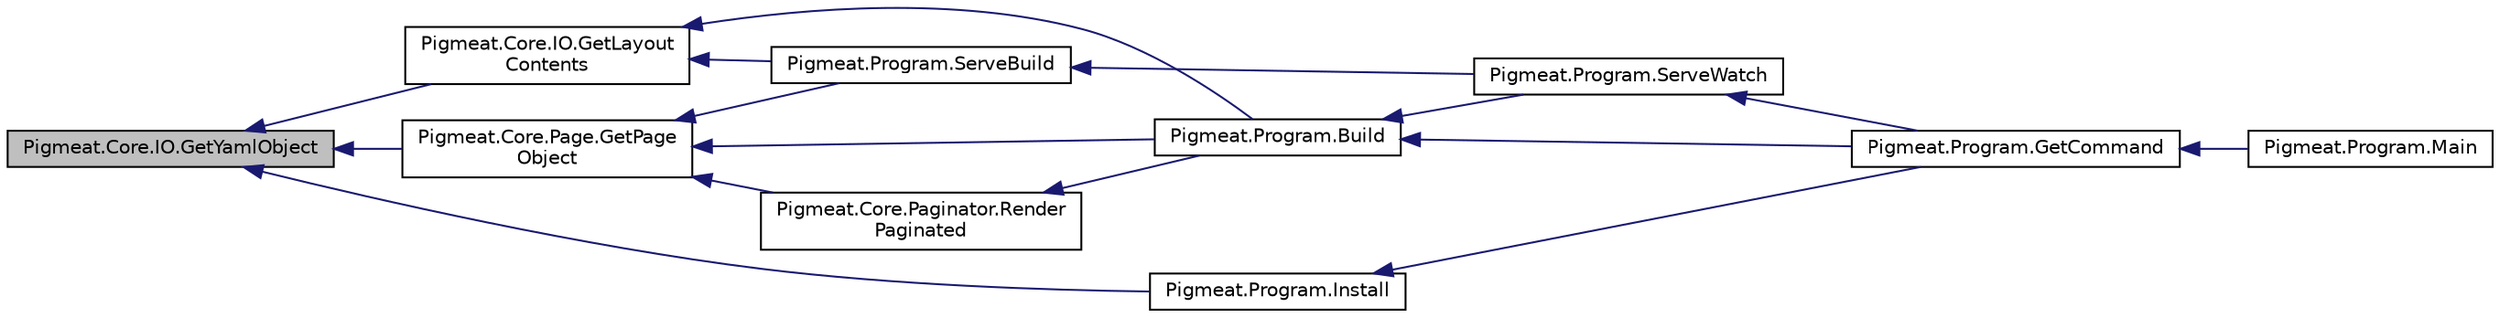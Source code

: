 digraph "Pigmeat.Core.IO.GetYamlObject"
{
  edge [fontname="Helvetica",fontsize="10",labelfontname="Helvetica",labelfontsize="10"];
  node [fontname="Helvetica",fontsize="10",shape=record];
  rankdir="LR";
  Node78 [label="Pigmeat.Core.IO.GetYamlObject",height=0.2,width=0.4,color="black", fillcolor="grey75", style="filled", fontcolor="black"];
  Node78 -> Node79 [dir="back",color="midnightblue",fontsize="10",style="solid",fontname="Helvetica"];
  Node79 [label="Pigmeat.Core.IO.GetLayout\lContents",height=0.2,width=0.4,color="black", fillcolor="white", style="filled",URL="$class_pigmeat_1_1_core_1_1_i_o.html#ae9cd73892daa23bdf19c9a229fe62b7b",tooltip="Get the contents of Layouts recursively "];
  Node79 -> Node80 [dir="back",color="midnightblue",fontsize="10",style="solid",fontname="Helvetica"];
  Node80 [label="Pigmeat.Program.Build",height=0.2,width=0.4,color="black", fillcolor="white", style="filled",URL="$class_pigmeat_1_1_program.html#a878beaee804aea5645618e59b1a6d250",tooltip="The standard Pigmeat build process "];
  Node80 -> Node81 [dir="back",color="midnightblue",fontsize="10",style="solid",fontname="Helvetica"];
  Node81 [label="Pigmeat.Program.GetCommand",height=0.2,width=0.4,color="black", fillcolor="white", style="filled",URL="$class_pigmeat_1_1_program.html#a813269f3c9466bddfa561c72eb56de4f",tooltip="Perform actions specified by command calls "];
  Node81 -> Node82 [dir="back",color="midnightblue",fontsize="10",style="solid",fontname="Helvetica"];
  Node82 [label="Pigmeat.Program.Main",height=0.2,width=0.4,color="black", fillcolor="white", style="filled",URL="$class_pigmeat_1_1_program.html#a3b898a93d66f23079be04ac657013df3"];
  Node80 -> Node83 [dir="back",color="midnightblue",fontsize="10",style="solid",fontname="Helvetica"];
  Node83 [label="Pigmeat.Program.ServeWatch",height=0.2,width=0.4,color="black", fillcolor="white", style="filled",URL="$class_pigmeat_1_1_program.html#a7fbef86d893429923099420b3748b826",tooltip="Watch the file system for changes (initial component of the serve command) "];
  Node83 -> Node81 [dir="back",color="midnightblue",fontsize="10",style="solid",fontname="Helvetica"];
  Node79 -> Node84 [dir="back",color="midnightblue",fontsize="10",style="solid",fontname="Helvetica"];
  Node84 [label="Pigmeat.Program.ServeBuild",height=0.2,width=0.4,color="black", fillcolor="white", style="filled",URL="$class_pigmeat_1_1_program.html#a196f0e133927e9c381295c4915ebdfb2",tooltip="Rebuild changed files (final component of the serve command) "];
  Node84 -> Node83 [dir="back",color="midnightblue",fontsize="10",style="solid",fontname="Helvetica"];
  Node78 -> Node85 [dir="back",color="midnightblue",fontsize="10",style="solid",fontname="Helvetica"];
  Node85 [label="Pigmeat.Core.Page.GetPage\lObject",height=0.2,width=0.4,color="black", fillcolor="white", style="filled",URL="$class_pigmeat_1_1_core_1_1_page.html#a3a2dee942bb7b2f763ce5d1caba4163d",tooltip="Parses a given page into a JObject "];
  Node85 -> Node86 [dir="back",color="midnightblue",fontsize="10",style="solid",fontname="Helvetica"];
  Node86 [label="Pigmeat.Core.Paginator.Render\lPaginated",height=0.2,width=0.4,color="black", fillcolor="white", style="filled",URL="$class_pigmeat_1_1_core_1_1_paginator.html#a38c0bfdf8bfe439eb2a3e58a638c823a",tooltip="Outputs a paginated version of a page (requires {{ page.paginate }} and {{ page.collection }}) ..."];
  Node86 -> Node80 [dir="back",color="midnightblue",fontsize="10",style="solid",fontname="Helvetica"];
  Node85 -> Node80 [dir="back",color="midnightblue",fontsize="10",style="solid",fontname="Helvetica"];
  Node85 -> Node84 [dir="back",color="midnightblue",fontsize="10",style="solid",fontname="Helvetica"];
  Node78 -> Node87 [dir="back",color="midnightblue",fontsize="10",style="solid",fontname="Helvetica"];
  Node87 [label="Pigmeat.Program.Install",height=0.2,width=0.4,color="black", fillcolor="white", style="filled",URL="$class_pigmeat_1_1_program.html#a48e58e60d726bd462ea0d01e075fc3f1",tooltip="Install a Pigmeat theme "];
  Node87 -> Node81 [dir="back",color="midnightblue",fontsize="10",style="solid",fontname="Helvetica"];
}
